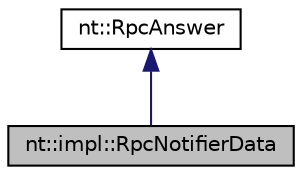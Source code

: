 digraph "nt::impl::RpcNotifierData"
{
  edge [fontname="Helvetica",fontsize="10",labelfontname="Helvetica",labelfontsize="10"];
  node [fontname="Helvetica",fontsize="10",shape=record];
  Node1 [label="nt::impl::RpcNotifierData",height=0.2,width=0.4,color="black", fillcolor="grey75", style="filled", fontcolor="black"];
  Node2 -> Node1 [dir="back",color="midnightblue",fontsize="10",style="solid",fontname="Helvetica"];
  Node2 [label="nt::RpcAnswer",height=0.2,width=0.4,color="black", fillcolor="white", style="filled",URL="$classnt_1_1RpcAnswer.html",tooltip="NetworkTables Remote Procedure Call (Server Side) "];
}

